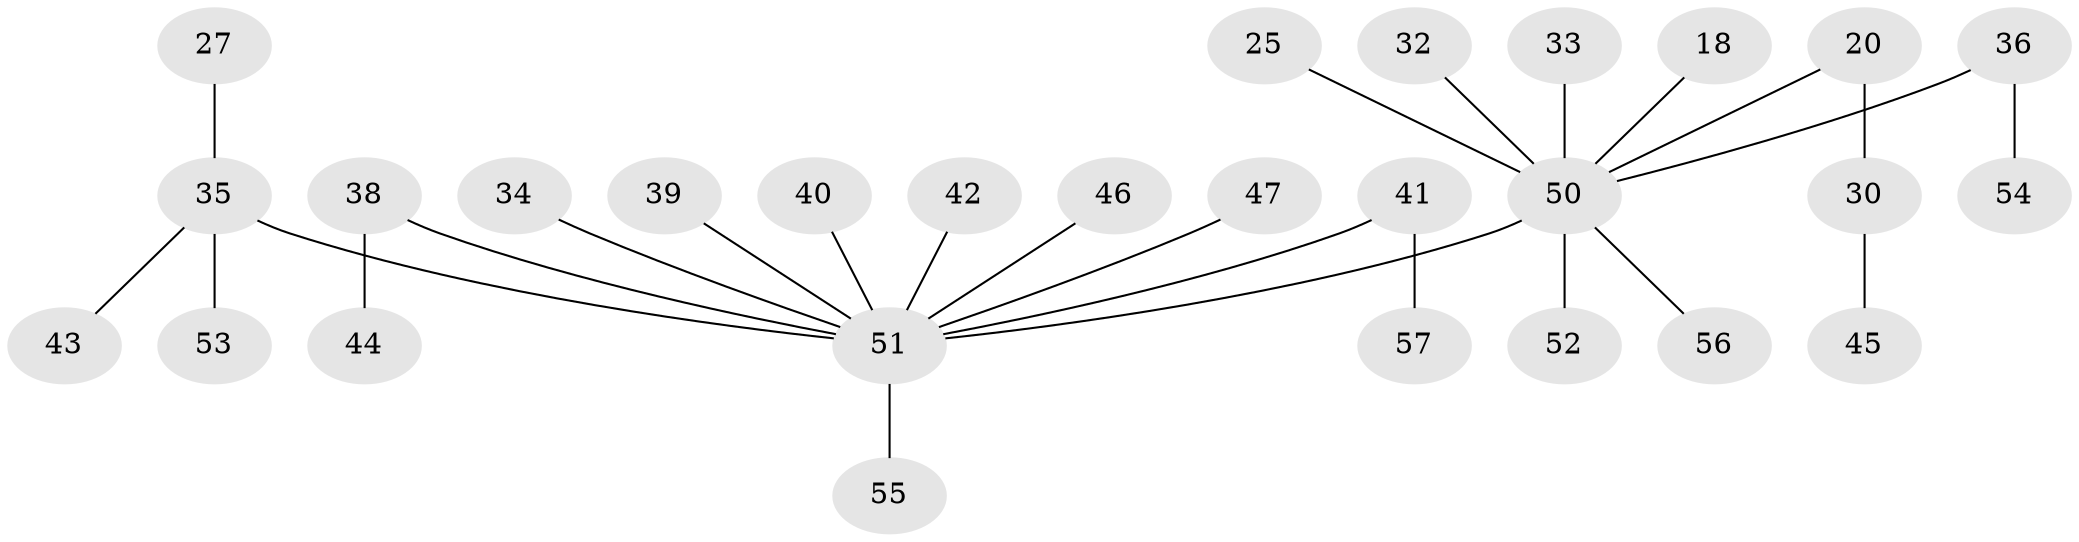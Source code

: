 // original degree distribution, {4: 0.10526315789473684, 5: 0.03508771929824561, 3: 0.14035087719298245, 1: 0.49122807017543857, 2: 0.22807017543859648}
// Generated by graph-tools (version 1.1) at 2025/52/03/09/25 04:52:28]
// undirected, 28 vertices, 27 edges
graph export_dot {
graph [start="1"]
  node [color=gray90,style=filled];
  18;
  20;
  25;
  27;
  30;
  32;
  33;
  34;
  35 [super="+23+19"];
  36 [super="+17"];
  38;
  39;
  40;
  41;
  42;
  43;
  44;
  45;
  46;
  47;
  50 [super="+37+11+48"];
  51 [super="+26+21+29+49+28"];
  52;
  53;
  54;
  55;
  56;
  57;
  18 -- 50;
  20 -- 30;
  20 -- 50;
  25 -- 50;
  27 -- 35;
  30 -- 45;
  32 -- 50;
  33 -- 50;
  34 -- 51;
  35 -- 43;
  35 -- 53;
  35 -- 51;
  36 -- 54;
  36 -- 50;
  38 -- 44;
  38 -- 51;
  39 -- 51;
  40 -- 51;
  41 -- 57;
  41 -- 51;
  42 -- 51;
  46 -- 51;
  47 -- 51;
  50 -- 52;
  50 -- 56;
  50 -- 51;
  51 -- 55;
}
